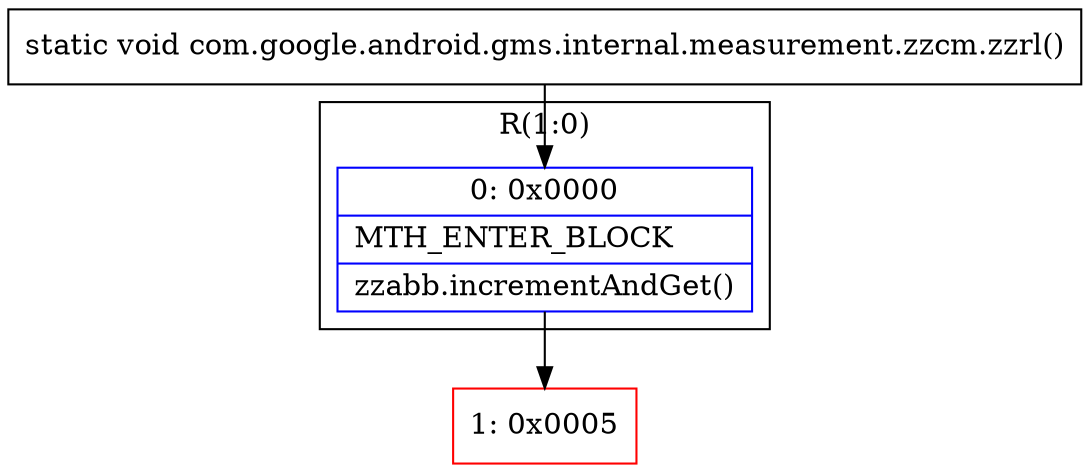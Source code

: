 digraph "CFG forcom.google.android.gms.internal.measurement.zzcm.zzrl()V" {
subgraph cluster_Region_2096576679 {
label = "R(1:0)";
node [shape=record,color=blue];
Node_0 [shape=record,label="{0\:\ 0x0000|MTH_ENTER_BLOCK\l|zzabb.incrementAndGet()\l}"];
}
Node_1 [shape=record,color=red,label="{1\:\ 0x0005}"];
MethodNode[shape=record,label="{static void com.google.android.gms.internal.measurement.zzcm.zzrl() }"];
MethodNode -> Node_0;
Node_0 -> Node_1;
}

